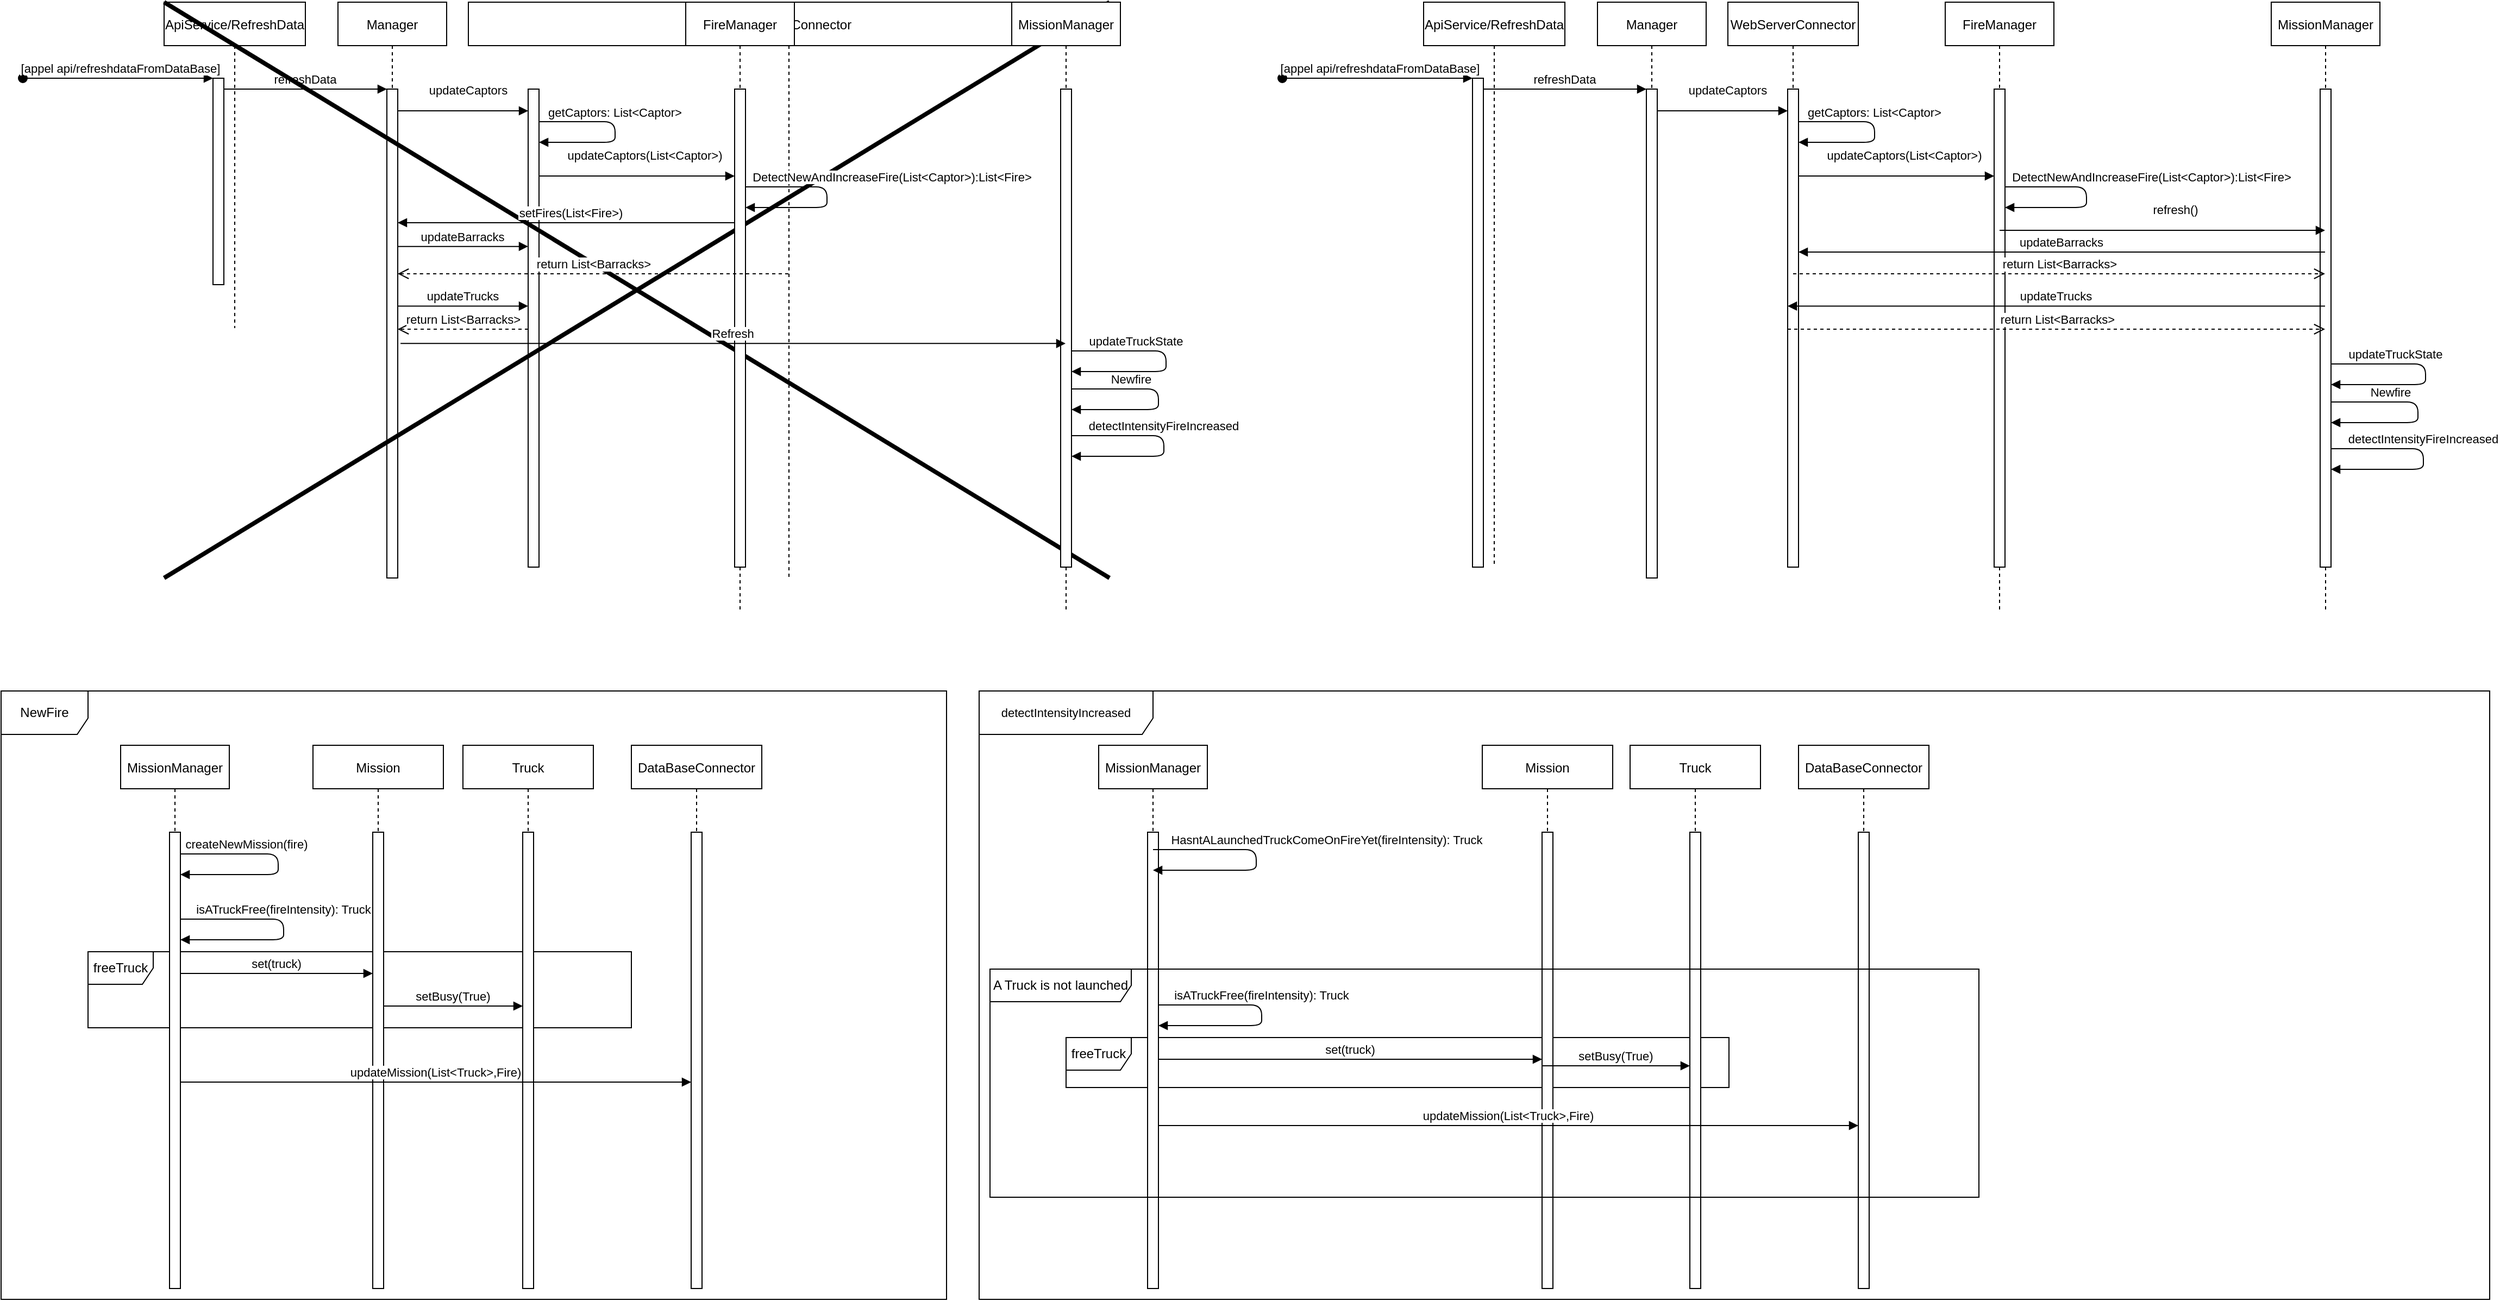 <mxfile version="14.0.5" type="github">
  <diagram id="kgpKYQtTHZ0yAKxKKP6v" name="Page-1">
    <mxGraphModel dx="2404" dy="757" grid="1" gridSize="10" guides="1" tooltips="1" connect="1" arrows="1" fold="1" page="1" pageScale="1" pageWidth="850" pageHeight="1100" math="0" shadow="0">
      <root>
        <mxCell id="0" />
        <mxCell id="1" parent="0" />
        <mxCell id="GZD4Xb3dl9BsiS5UBGIe-11" value="NewFire" style="shape=umlFrame;whiteSpace=wrap;html=1;width=80;height=40;" parent="1" vertex="1">
          <mxGeometry x="-60" y="714" width="870" height="560" as="geometry" />
        </mxCell>
        <mxCell id="GZD4Xb3dl9BsiS5UBGIe-26" value="freeTruck" style="shape=umlFrame;whiteSpace=wrap;html=1;" parent="1" vertex="1">
          <mxGeometry x="20" y="954" width="500" height="70" as="geometry" />
        </mxCell>
        <mxCell id="3nuBFxr9cyL0pnOWT2aG-1" value="ApiService/RefreshData" style="shape=umlLifeline;perimeter=lifelinePerimeter;container=1;collapsible=0;recursiveResize=0;rounded=0;shadow=0;strokeWidth=1;" parent="1" vertex="1">
          <mxGeometry x="90" y="80" width="130" height="300" as="geometry" />
        </mxCell>
        <mxCell id="3nuBFxr9cyL0pnOWT2aG-2" value="" style="points=[];perimeter=orthogonalPerimeter;rounded=0;shadow=0;strokeWidth=1;" parent="3nuBFxr9cyL0pnOWT2aG-1" vertex="1">
          <mxGeometry x="45" y="70" width="10" height="190" as="geometry" />
        </mxCell>
        <mxCell id="3nuBFxr9cyL0pnOWT2aG-3" value="[appel api/refreshdataFromDataBase]" style="verticalAlign=bottom;startArrow=oval;endArrow=block;startSize=8;shadow=0;strokeWidth=1;" parent="3nuBFxr9cyL0pnOWT2aG-1" target="3nuBFxr9cyL0pnOWT2aG-2" edge="1">
          <mxGeometry x="0.029" relative="1" as="geometry">
            <mxPoint x="-130" y="70" as="sourcePoint" />
            <mxPoint as="offset" />
          </mxGeometry>
        </mxCell>
        <mxCell id="3nuBFxr9cyL0pnOWT2aG-5" value="Manager" style="shape=umlLifeline;perimeter=lifelinePerimeter;container=1;collapsible=0;recursiveResize=0;rounded=0;shadow=0;strokeWidth=1;" parent="1" vertex="1">
          <mxGeometry x="250" y="80" width="100" height="530" as="geometry" />
        </mxCell>
        <mxCell id="3nuBFxr9cyL0pnOWT2aG-6" value="" style="points=[];perimeter=orthogonalPerimeter;rounded=0;shadow=0;strokeWidth=1;" parent="3nuBFxr9cyL0pnOWT2aG-5" vertex="1">
          <mxGeometry x="45" y="80" width="10" height="450" as="geometry" />
        </mxCell>
        <mxCell id="3nuBFxr9cyL0pnOWT2aG-8" value="refreshData" style="verticalAlign=bottom;endArrow=block;entryX=0;entryY=0;shadow=0;strokeWidth=1;" parent="1" source="3nuBFxr9cyL0pnOWT2aG-2" target="3nuBFxr9cyL0pnOWT2aG-6" edge="1">
          <mxGeometry relative="1" as="geometry">
            <mxPoint x="275" y="160" as="sourcePoint" />
          </mxGeometry>
        </mxCell>
        <mxCell id="DopvcjN36Z4AIwr0QMlW-1" value="WebServerConnector" style="shape=umlLifeline;perimeter=lifelinePerimeter;container=1;collapsible=0;recursiveResize=0;rounded=0;shadow=0;strokeWidth=1;" parent="1" vertex="1">
          <mxGeometry x="370" y="80" width="590" height="530" as="geometry" />
        </mxCell>
        <mxCell id="DopvcjN36Z4AIwr0QMlW-2" value="" style="points=[];perimeter=orthogonalPerimeter;rounded=0;shadow=0;strokeWidth=1;" parent="DopvcjN36Z4AIwr0QMlW-1" vertex="1">
          <mxGeometry x="55" y="80" width="10" height="440" as="geometry" />
        </mxCell>
        <mxCell id="GZD4Xb3dl9BsiS5UBGIe-30" value="getCaptors: List&lt;Captor&gt;" style="verticalAlign=bottom;endArrow=block;shadow=0;strokeWidth=1;" parent="DopvcjN36Z4AIwr0QMlW-1" source="DopvcjN36Z4AIwr0QMlW-2" target="DopvcjN36Z4AIwr0QMlW-2" edge="1">
          <mxGeometry x="-0.112" relative="1" as="geometry">
            <mxPoint x="60" y="110" as="sourcePoint" />
            <mxPoint x="60" y="129" as="targetPoint" />
            <Array as="points">
              <mxPoint x="135" y="110" />
              <mxPoint x="135" y="129" />
            </Array>
            <mxPoint as="offset" />
          </mxGeometry>
        </mxCell>
        <mxCell id="GZD4Xb3dl9BsiS5UBGIe-89" value="" style="shape=umlDestroy;whiteSpace=wrap;html=1;strokeWidth=4;" parent="DopvcjN36Z4AIwr0QMlW-1" vertex="1">
          <mxGeometry x="-280" width="870" height="530" as="geometry" />
        </mxCell>
        <mxCell id="DopvcjN36Z4AIwr0QMlW-5" value="updateBarracks" style="verticalAlign=bottom;endArrow=block;shadow=0;strokeWidth=1;exitX=0.979;exitY=0.374;exitDx=0;exitDy=0;exitPerimeter=0;" parent="1" target="DopvcjN36Z4AIwr0QMlW-2" edge="1">
          <mxGeometry relative="1" as="geometry">
            <mxPoint x="304.79" y="304.84" as="sourcePoint" />
            <mxPoint x="430" y="305" as="targetPoint" />
          </mxGeometry>
        </mxCell>
        <mxCell id="DopvcjN36Z4AIwr0QMlW-16" value="MissionManager" style="shape=umlLifeline;perimeter=lifelinePerimeter;container=1;collapsible=0;recursiveResize=0;rounded=0;shadow=0;strokeWidth=1;" parent="1" vertex="1">
          <mxGeometry x="870" y="80" width="100" height="560" as="geometry" />
        </mxCell>
        <mxCell id="DopvcjN36Z4AIwr0QMlW-17" value="" style="points=[];perimeter=orthogonalPerimeter;rounded=0;shadow=0;strokeWidth=1;" parent="DopvcjN36Z4AIwr0QMlW-16" vertex="1">
          <mxGeometry x="45" y="80" width="10" height="440" as="geometry" />
        </mxCell>
        <mxCell id="GZD4Xb3dl9BsiS5UBGIe-1" value="Newfire" style="verticalAlign=bottom;endArrow=block;shadow=0;strokeWidth=1;" parent="DopvcjN36Z4AIwr0QMlW-16" edge="1">
          <mxGeometry x="-0.386" relative="1" as="geometry">
            <mxPoint x="55" y="356" as="sourcePoint" />
            <mxPoint x="55" y="375" as="targetPoint" />
            <Array as="points">
              <mxPoint x="135" y="356" />
              <mxPoint x="135" y="375" />
            </Array>
            <mxPoint as="offset" />
          </mxGeometry>
        </mxCell>
        <mxCell id="GZD4Xb3dl9BsiS5UBGIe-5" value="detectIntensityFireIncreased" style="verticalAlign=bottom;endArrow=block;shadow=0;strokeWidth=1;" parent="DopvcjN36Z4AIwr0QMlW-16" edge="1">
          <mxGeometry x="-0.101" relative="1" as="geometry">
            <mxPoint x="55" y="399" as="sourcePoint" />
            <mxPoint x="55" y="418" as="targetPoint" />
            <Array as="points">
              <mxPoint x="140" y="399" />
              <mxPoint x="140" y="418" />
            </Array>
            <mxPoint as="offset" />
          </mxGeometry>
        </mxCell>
        <mxCell id="GZD4Xb3dl9BsiS5UBGIe-60" value="updateTruckState" style="verticalAlign=bottom;endArrow=block;shadow=0;strokeWidth=1;" parent="DopvcjN36Z4AIwr0QMlW-16" source="DopvcjN36Z4AIwr0QMlW-17" target="DopvcjN36Z4AIwr0QMlW-17" edge="1">
          <mxGeometry x="-0.386" relative="1" as="geometry">
            <mxPoint x="62" y="321" as="sourcePoint" />
            <mxPoint x="62" y="340" as="targetPoint" />
            <Array as="points">
              <mxPoint x="142" y="321" />
              <mxPoint x="142" y="340" />
            </Array>
            <mxPoint as="offset" />
          </mxGeometry>
        </mxCell>
        <mxCell id="GZD4Xb3dl9BsiS5UBGIe-2" value="setFires(List&lt;Fire&gt;)" style="verticalAlign=bottom;endArrow=block;shadow=0;strokeWidth=1;" parent="1" source="GZD4Xb3dl9BsiS5UBGIe-48" edge="1">
          <mxGeometry x="-0.03" relative="1" as="geometry">
            <mxPoint x="425" y="283" as="sourcePoint" />
            <mxPoint x="305" y="283" as="targetPoint" />
            <mxPoint as="offset" />
          </mxGeometry>
        </mxCell>
        <mxCell id="GZD4Xb3dl9BsiS5UBGIe-12" value="MissionManager" style="shape=umlLifeline;perimeter=lifelinePerimeter;container=1;collapsible=0;recursiveResize=0;rounded=0;shadow=0;strokeWidth=1;" parent="1" vertex="1">
          <mxGeometry x="50" y="764" width="100" height="500" as="geometry" />
        </mxCell>
        <mxCell id="GZD4Xb3dl9BsiS5UBGIe-13" value="" style="points=[];perimeter=orthogonalPerimeter;rounded=0;shadow=0;strokeWidth=1;" parent="GZD4Xb3dl9BsiS5UBGIe-12" vertex="1">
          <mxGeometry x="45" y="80" width="10" height="420" as="geometry" />
        </mxCell>
        <mxCell id="GZD4Xb3dl9BsiS5UBGIe-20" value="createNewMission(fire)" style="verticalAlign=bottom;endArrow=block;shadow=0;strokeWidth=1;" parent="GZD4Xb3dl9BsiS5UBGIe-12" source="GZD4Xb3dl9BsiS5UBGIe-13" target="GZD4Xb3dl9BsiS5UBGIe-13" edge="1">
          <mxGeometry x="-0.386" relative="1" as="geometry">
            <mxPoint x="65" y="100" as="sourcePoint" />
            <mxPoint x="65" y="119" as="targetPoint" />
            <Array as="points">
              <mxPoint x="145" y="100" />
              <mxPoint x="145" y="119" />
            </Array>
            <mxPoint as="offset" />
          </mxGeometry>
        </mxCell>
        <mxCell id="GZD4Xb3dl9BsiS5UBGIe-21" value="isATruckFree(fireIntensity): Truck" style="verticalAlign=bottom;endArrow=block;shadow=0;strokeWidth=1;" parent="GZD4Xb3dl9BsiS5UBGIe-12" source="GZD4Xb3dl9BsiS5UBGIe-13" target="GZD4Xb3dl9BsiS5UBGIe-13" edge="1">
          <mxGeometry x="-0.091" relative="1" as="geometry">
            <mxPoint x="60" y="160" as="sourcePoint" />
            <mxPoint x="60" y="179" as="targetPoint" />
            <Array as="points">
              <mxPoint x="150" y="160" />
              <mxPoint x="150" y="179" />
            </Array>
            <mxPoint as="offset" />
          </mxGeometry>
        </mxCell>
        <mxCell id="GZD4Xb3dl9BsiS5UBGIe-18" value="Truck" style="shape=umlLifeline;perimeter=lifelinePerimeter;container=1;collapsible=0;recursiveResize=0;rounded=0;shadow=0;strokeWidth=1;" parent="1" vertex="1">
          <mxGeometry x="365" y="764" width="120" height="500" as="geometry" />
        </mxCell>
        <mxCell id="GZD4Xb3dl9BsiS5UBGIe-19" value="" style="points=[];perimeter=orthogonalPerimeter;rounded=0;shadow=0;strokeWidth=1;" parent="GZD4Xb3dl9BsiS5UBGIe-18" vertex="1">
          <mxGeometry x="55" y="80" width="10" height="420" as="geometry" />
        </mxCell>
        <mxCell id="GZD4Xb3dl9BsiS5UBGIe-23" value="Mission" style="shape=umlLifeline;perimeter=lifelinePerimeter;container=1;collapsible=0;recursiveResize=0;rounded=0;shadow=0;strokeWidth=1;" parent="1" vertex="1">
          <mxGeometry x="227" y="764" width="120" height="500" as="geometry" />
        </mxCell>
        <mxCell id="GZD4Xb3dl9BsiS5UBGIe-24" value="" style="points=[];perimeter=orthogonalPerimeter;rounded=0;shadow=0;strokeWidth=1;" parent="GZD4Xb3dl9BsiS5UBGIe-23" vertex="1">
          <mxGeometry x="55" y="80" width="10" height="420" as="geometry" />
        </mxCell>
        <mxCell id="GZD4Xb3dl9BsiS5UBGIe-25" value="set(truck)" style="verticalAlign=bottom;endArrow=block;shadow=0;strokeWidth=1;" parent="1" source="GZD4Xb3dl9BsiS5UBGIe-13" target="GZD4Xb3dl9BsiS5UBGIe-24" edge="1">
          <mxGeometry relative="1" as="geometry">
            <mxPoint x="90.0" y="964" as="sourcePoint" />
            <mxPoint x="401.93" y="964" as="targetPoint" />
            <Array as="points">
              <mxPoint x="230" y="974" />
            </Array>
          </mxGeometry>
        </mxCell>
        <mxCell id="GZD4Xb3dl9BsiS5UBGIe-27" value="DataBaseConnector" style="shape=umlLifeline;perimeter=lifelinePerimeter;container=1;collapsible=0;recursiveResize=0;rounded=0;shadow=0;strokeWidth=1;" parent="1" vertex="1">
          <mxGeometry x="520" y="764" width="120" height="500" as="geometry" />
        </mxCell>
        <mxCell id="GZD4Xb3dl9BsiS5UBGIe-28" value="" style="points=[];perimeter=orthogonalPerimeter;rounded=0;shadow=0;strokeWidth=1;" parent="GZD4Xb3dl9BsiS5UBGIe-27" vertex="1">
          <mxGeometry x="55" y="80" width="10" height="420" as="geometry" />
        </mxCell>
        <mxCell id="GZD4Xb3dl9BsiS5UBGIe-29" value="setBusy(True)" style="verticalAlign=bottom;endArrow=block;shadow=0;strokeWidth=1;" parent="1" source="GZD4Xb3dl9BsiS5UBGIe-24" target="GZD4Xb3dl9BsiS5UBGIe-19" edge="1">
          <mxGeometry relative="1" as="geometry">
            <mxPoint x="290" y="1004" as="sourcePoint" />
            <mxPoint x="460" y="1004" as="targetPoint" />
            <Array as="points">
              <mxPoint x="415" y="1004" />
            </Array>
          </mxGeometry>
        </mxCell>
        <mxCell id="GZD4Xb3dl9BsiS5UBGIe-31" value="updateMission(List&lt;Truck&gt;,Fire)" style="verticalAlign=bottom;endArrow=block;shadow=0;strokeWidth=1;" parent="1" source="GZD4Xb3dl9BsiS5UBGIe-13" target="GZD4Xb3dl9BsiS5UBGIe-28" edge="1">
          <mxGeometry relative="1" as="geometry">
            <mxPoint x="115" y="1074" as="sourcePoint" />
            <mxPoint x="285" y="1074" as="targetPoint" />
            <Array as="points">
              <mxPoint x="240" y="1074" />
            </Array>
          </mxGeometry>
        </mxCell>
        <mxCell id="GZD4Xb3dl9BsiS5UBGIe-32" value="&lt;span style=&quot;font-size: 11px ; background-color: rgb(255 , 255 , 255)&quot;&gt;detectIntensityIncreased&lt;/span&gt;" style="shape=umlFrame;whiteSpace=wrap;html=1;width=160;height=40;" parent="1" vertex="1">
          <mxGeometry x="840" y="714" width="1390" height="560" as="geometry" />
        </mxCell>
        <mxCell id="GZD4Xb3dl9BsiS5UBGIe-33" value="freeTruck" style="shape=umlFrame;whiteSpace=wrap;html=1;" parent="1" vertex="1">
          <mxGeometry x="920" y="1033" width="610" height="46" as="geometry" />
        </mxCell>
        <mxCell id="GZD4Xb3dl9BsiS5UBGIe-34" value="MissionManager" style="shape=umlLifeline;perimeter=lifelinePerimeter;container=1;collapsible=0;recursiveResize=0;rounded=0;shadow=0;strokeWidth=1;" parent="1" vertex="1">
          <mxGeometry x="950" y="764" width="100" height="500" as="geometry" />
        </mxCell>
        <mxCell id="GZD4Xb3dl9BsiS5UBGIe-35" value="" style="points=[];perimeter=orthogonalPerimeter;rounded=0;shadow=0;strokeWidth=1;" parent="GZD4Xb3dl9BsiS5UBGIe-34" vertex="1">
          <mxGeometry x="45" y="80" width="10" height="420" as="geometry" />
        </mxCell>
        <mxCell id="GZD4Xb3dl9BsiS5UBGIe-37" value="isATruckFree(fireIntensity): Truck" style="verticalAlign=bottom;endArrow=block;shadow=0;strokeWidth=1;" parent="GZD4Xb3dl9BsiS5UBGIe-34" edge="1">
          <mxGeometry x="-0.091" relative="1" as="geometry">
            <mxPoint x="55.0" y="239" as="sourcePoint" />
            <mxPoint x="55.0" y="258" as="targetPoint" />
            <Array as="points">
              <mxPoint x="150" y="239" />
              <mxPoint x="150" y="258" />
            </Array>
            <mxPoint as="offset" />
          </mxGeometry>
        </mxCell>
        <mxCell id="GZD4Xb3dl9BsiS5UBGIe-38" value="Truck" style="shape=umlLifeline;perimeter=lifelinePerimeter;container=1;collapsible=0;recursiveResize=0;rounded=0;shadow=0;strokeWidth=1;" parent="1" vertex="1">
          <mxGeometry x="1439" y="764" width="120" height="500" as="geometry" />
        </mxCell>
        <mxCell id="GZD4Xb3dl9BsiS5UBGIe-39" value="" style="points=[];perimeter=orthogonalPerimeter;rounded=0;shadow=0;strokeWidth=1;" parent="GZD4Xb3dl9BsiS5UBGIe-38" vertex="1">
          <mxGeometry x="55" y="80" width="10" height="420" as="geometry" />
        </mxCell>
        <mxCell id="GZD4Xb3dl9BsiS5UBGIe-40" value="Mission" style="shape=umlLifeline;perimeter=lifelinePerimeter;container=1;collapsible=0;recursiveResize=0;rounded=0;shadow=0;strokeWidth=1;" parent="1" vertex="1">
          <mxGeometry x="1303" y="764" width="120" height="500" as="geometry" />
        </mxCell>
        <mxCell id="GZD4Xb3dl9BsiS5UBGIe-41" value="" style="points=[];perimeter=orthogonalPerimeter;rounded=0;shadow=0;strokeWidth=1;" parent="GZD4Xb3dl9BsiS5UBGIe-40" vertex="1">
          <mxGeometry x="55" y="80" width="10" height="420" as="geometry" />
        </mxCell>
        <mxCell id="GZD4Xb3dl9BsiS5UBGIe-42" value="set(truck)" style="verticalAlign=bottom;endArrow=block;shadow=0;strokeWidth=1;" parent="1" edge="1">
          <mxGeometry relative="1" as="geometry">
            <mxPoint x="1005.0" y="1053" as="sourcePoint" />
            <mxPoint x="1358" y="1053" as="targetPoint" />
            <Array as="points">
              <mxPoint x="1130" y="1053" />
            </Array>
          </mxGeometry>
        </mxCell>
        <mxCell id="GZD4Xb3dl9BsiS5UBGIe-43" value="DataBaseConnector" style="shape=umlLifeline;perimeter=lifelinePerimeter;container=1;collapsible=0;recursiveResize=0;rounded=0;shadow=0;strokeWidth=1;" parent="1" vertex="1">
          <mxGeometry x="1594" y="764" width="120" height="500" as="geometry" />
        </mxCell>
        <mxCell id="GZD4Xb3dl9BsiS5UBGIe-44" value="" style="points=[];perimeter=orthogonalPerimeter;rounded=0;shadow=0;strokeWidth=1;" parent="GZD4Xb3dl9BsiS5UBGIe-43" vertex="1">
          <mxGeometry x="55" y="80" width="10" height="420" as="geometry" />
        </mxCell>
        <mxCell id="GZD4Xb3dl9BsiS5UBGIe-45" value="setBusy(True)" style="verticalAlign=bottom;endArrow=block;shadow=0;strokeWidth=1;" parent="1" edge="1">
          <mxGeometry relative="1" as="geometry">
            <mxPoint x="1358" y="1059.0" as="sourcePoint" />
            <mxPoint x="1494.0" y="1059.0" as="targetPoint" />
            <Array as="points">
              <mxPoint x="1358" y="1059" />
            </Array>
          </mxGeometry>
        </mxCell>
        <mxCell id="GZD4Xb3dl9BsiS5UBGIe-46" value="updateMission(List&lt;Truck&gt;,Fire)" style="verticalAlign=bottom;endArrow=block;shadow=0;strokeWidth=1;" parent="1" edge="1">
          <mxGeometry relative="1" as="geometry">
            <mxPoint x="1005.0" y="1114" as="sourcePoint" />
            <mxPoint x="1649.0" y="1114" as="targetPoint" />
            <Array as="points">
              <mxPoint x="1140" y="1114" />
            </Array>
          </mxGeometry>
        </mxCell>
        <mxCell id="GZD4Xb3dl9BsiS5UBGIe-47" value="FireManager" style="shape=umlLifeline;perimeter=lifelinePerimeter;container=1;collapsible=0;recursiveResize=0;rounded=0;shadow=0;strokeWidth=1;" parent="1" vertex="1">
          <mxGeometry x="570" y="80" width="100" height="560" as="geometry" />
        </mxCell>
        <mxCell id="GZD4Xb3dl9BsiS5UBGIe-48" value="" style="points=[];perimeter=orthogonalPerimeter;rounded=0;shadow=0;strokeWidth=1;" parent="GZD4Xb3dl9BsiS5UBGIe-47" vertex="1">
          <mxGeometry x="45" y="80" width="10" height="440" as="geometry" />
        </mxCell>
        <mxCell id="GZD4Xb3dl9BsiS5UBGIe-55" value="DetectNewAndIncreaseFire(List&lt;Captor&gt;):List&lt;Fire&gt;" style="verticalAlign=bottom;endArrow=block;shadow=0;strokeWidth=1;" parent="GZD4Xb3dl9BsiS5UBGIe-47" source="GZD4Xb3dl9BsiS5UBGIe-48" target="GZD4Xb3dl9BsiS5UBGIe-48" edge="1">
          <mxGeometry x="-0.112" y="60" relative="1" as="geometry">
            <mxPoint x="60" y="170.0" as="sourcePoint" />
            <mxPoint x="60" y="189.0" as="targetPoint" />
            <Array as="points">
              <mxPoint x="130" y="170" />
              <mxPoint x="130" y="189" />
            </Array>
            <mxPoint as="offset" />
          </mxGeometry>
        </mxCell>
        <mxCell id="DopvcjN36Z4AIwr0QMlW-22" value="Refresh" style="verticalAlign=bottom;endArrow=block;shadow=0;strokeWidth=1;exitX=1.257;exitY=0.493;exitDx=0;exitDy=0;exitPerimeter=0;" parent="1" target="DopvcjN36Z4AIwr0QMlW-16" edge="1">
          <mxGeometry relative="1" as="geometry">
            <mxPoint x="307.57" y="394.13" as="sourcePoint" />
            <mxPoint x="872" y="394.13" as="targetPoint" />
          </mxGeometry>
        </mxCell>
        <mxCell id="GZD4Xb3dl9BsiS5UBGIe-52" value="updateCaptors" style="verticalAlign=bottom;endArrow=block;shadow=0;strokeWidth=1;" parent="1" source="3nuBFxr9cyL0pnOWT2aG-6" target="DopvcjN36Z4AIwr0QMlW-2" edge="1">
          <mxGeometry x="0.083" y="10" relative="1" as="geometry">
            <mxPoint x="314.89" y="180.0" as="sourcePoint" />
            <mxPoint x="435.1" y="180.0" as="targetPoint" />
            <Array as="points">
              <mxPoint x="390" y="180" />
            </Array>
            <mxPoint as="offset" />
          </mxGeometry>
        </mxCell>
        <mxCell id="GZD4Xb3dl9BsiS5UBGIe-54" value="updateCaptors(List&lt;Captor&gt;)" style="verticalAlign=bottom;endArrow=block;shadow=0;strokeWidth=1;" parent="1" source="DopvcjN36Z4AIwr0QMlW-2" target="GZD4Xb3dl9BsiS5UBGIe-48" edge="1">
          <mxGeometry x="0.083" y="10" relative="1" as="geometry">
            <mxPoint x="440" y="240.0" as="sourcePoint" />
            <mxPoint x="560" y="240.0" as="targetPoint" />
            <Array as="points">
              <mxPoint x="525" y="240" />
            </Array>
            <mxPoint as="offset" />
          </mxGeometry>
        </mxCell>
        <mxCell id="GZD4Xb3dl9BsiS5UBGIe-56" value="updateTrucks" style="verticalAlign=bottom;endArrow=block;shadow=0;strokeWidth=1;" parent="1" edge="1">
          <mxGeometry relative="1" as="geometry">
            <mxPoint x="305" y="359.71" as="sourcePoint" />
            <mxPoint x="425" y="359.71" as="targetPoint" />
            <Array as="points">
              <mxPoint x="390" y="359.71" />
            </Array>
          </mxGeometry>
        </mxCell>
        <mxCell id="GZD4Xb3dl9BsiS5UBGIe-57" value="return List&amp;lt;Barracks&amp;gt;" style="html=1;verticalAlign=bottom;endArrow=open;dashed=1;endSize=8;" parent="1" source="DopvcjN36Z4AIwr0QMlW-1" target="3nuBFxr9cyL0pnOWT2aG-6" edge="1">
          <mxGeometry relative="1" as="geometry">
            <mxPoint x="400" y="330" as="sourcePoint" />
            <mxPoint x="320" y="330" as="targetPoint" />
            <Array as="points">
              <mxPoint x="320" y="330" />
            </Array>
          </mxGeometry>
        </mxCell>
        <mxCell id="GZD4Xb3dl9BsiS5UBGIe-58" value="return List&amp;lt;Barracks&amp;gt;" style="html=1;verticalAlign=bottom;endArrow=open;dashed=1;endSize=8;" parent="1" edge="1">
          <mxGeometry relative="1" as="geometry">
            <mxPoint x="425" y="381" as="sourcePoint" />
            <mxPoint x="305" y="381" as="targetPoint" />
            <Array as="points">
              <mxPoint x="330" y="381" />
            </Array>
          </mxGeometry>
        </mxCell>
        <mxCell id="GZD4Xb3dl9BsiS5UBGIe-62" value="ApiService/RefreshData" style="shape=umlLifeline;perimeter=lifelinePerimeter;container=1;collapsible=0;recursiveResize=0;rounded=0;shadow=0;strokeWidth=1;" parent="1" vertex="1">
          <mxGeometry x="1249" y="80" width="130" height="520" as="geometry" />
        </mxCell>
        <mxCell id="GZD4Xb3dl9BsiS5UBGIe-63" value="" style="points=[];perimeter=orthogonalPerimeter;rounded=0;shadow=0;strokeWidth=1;" parent="GZD4Xb3dl9BsiS5UBGIe-62" vertex="1">
          <mxGeometry x="45" y="70" width="10" height="450" as="geometry" />
        </mxCell>
        <mxCell id="GZD4Xb3dl9BsiS5UBGIe-64" value="[appel api/refreshdataFromDataBase]" style="verticalAlign=bottom;startArrow=oval;endArrow=block;startSize=8;shadow=0;strokeWidth=1;" parent="GZD4Xb3dl9BsiS5UBGIe-62" target="GZD4Xb3dl9BsiS5UBGIe-63" edge="1">
          <mxGeometry x="0.029" relative="1" as="geometry">
            <mxPoint x="-130" y="70" as="sourcePoint" />
            <mxPoint as="offset" />
          </mxGeometry>
        </mxCell>
        <mxCell id="GZD4Xb3dl9BsiS5UBGIe-65" value="Manager" style="shape=umlLifeline;perimeter=lifelinePerimeter;container=1;collapsible=0;recursiveResize=0;rounded=0;shadow=0;strokeWidth=1;" parent="1" vertex="1">
          <mxGeometry x="1409" y="80" width="100" height="530" as="geometry" />
        </mxCell>
        <mxCell id="GZD4Xb3dl9BsiS5UBGIe-66" value="" style="points=[];perimeter=orthogonalPerimeter;rounded=0;shadow=0;strokeWidth=1;" parent="GZD4Xb3dl9BsiS5UBGIe-65" vertex="1">
          <mxGeometry x="45" y="80" width="10" height="450" as="geometry" />
        </mxCell>
        <mxCell id="GZD4Xb3dl9BsiS5UBGIe-67" value="refreshData" style="verticalAlign=bottom;endArrow=block;entryX=0;entryY=0;shadow=0;strokeWidth=1;" parent="1" source="GZD4Xb3dl9BsiS5UBGIe-63" target="GZD4Xb3dl9BsiS5UBGIe-66" edge="1">
          <mxGeometry relative="1" as="geometry">
            <mxPoint x="1434" y="160" as="sourcePoint" />
          </mxGeometry>
        </mxCell>
        <mxCell id="GZD4Xb3dl9BsiS5UBGIe-68" value="WebServerConnector" style="shape=umlLifeline;perimeter=lifelinePerimeter;container=1;collapsible=0;recursiveResize=0;rounded=0;shadow=0;strokeWidth=1;" parent="1" vertex="1">
          <mxGeometry x="1529" y="80" width="120" height="520" as="geometry" />
        </mxCell>
        <mxCell id="GZD4Xb3dl9BsiS5UBGIe-69" value="" style="points=[];perimeter=orthogonalPerimeter;rounded=0;shadow=0;strokeWidth=1;" parent="GZD4Xb3dl9BsiS5UBGIe-68" vertex="1">
          <mxGeometry x="55" y="80" width="10" height="440" as="geometry" />
        </mxCell>
        <mxCell id="GZD4Xb3dl9BsiS5UBGIe-70" value="getCaptors: List&lt;Captor&gt;" style="verticalAlign=bottom;endArrow=block;shadow=0;strokeWidth=1;" parent="GZD4Xb3dl9BsiS5UBGIe-68" source="GZD4Xb3dl9BsiS5UBGIe-69" target="GZD4Xb3dl9BsiS5UBGIe-69" edge="1">
          <mxGeometry x="-0.112" relative="1" as="geometry">
            <mxPoint x="60" y="110" as="sourcePoint" />
            <mxPoint x="60" y="129" as="targetPoint" />
            <Array as="points">
              <mxPoint x="135" y="110" />
              <mxPoint x="135" y="129" />
            </Array>
            <mxPoint as="offset" />
          </mxGeometry>
        </mxCell>
        <mxCell id="GZD4Xb3dl9BsiS5UBGIe-72" value="MissionManager" style="shape=umlLifeline;perimeter=lifelinePerimeter;container=1;collapsible=0;recursiveResize=0;rounded=0;shadow=0;strokeWidth=1;" parent="1" vertex="1">
          <mxGeometry x="2029" y="80" width="100" height="560" as="geometry" />
        </mxCell>
        <mxCell id="GZD4Xb3dl9BsiS5UBGIe-73" value="" style="points=[];perimeter=orthogonalPerimeter;rounded=0;shadow=0;strokeWidth=1;" parent="GZD4Xb3dl9BsiS5UBGIe-72" vertex="1">
          <mxGeometry x="45" y="80" width="10" height="440" as="geometry" />
        </mxCell>
        <mxCell id="GZD4Xb3dl9BsiS5UBGIe-74" value="Newfire" style="verticalAlign=bottom;endArrow=block;shadow=0;strokeWidth=1;" parent="GZD4Xb3dl9BsiS5UBGIe-72" edge="1">
          <mxGeometry x="-0.386" relative="1" as="geometry">
            <mxPoint x="55" y="368" as="sourcePoint" />
            <mxPoint x="55" y="387" as="targetPoint" />
            <Array as="points">
              <mxPoint x="135" y="368" />
              <mxPoint x="135" y="387" />
            </Array>
            <mxPoint as="offset" />
          </mxGeometry>
        </mxCell>
        <mxCell id="GZD4Xb3dl9BsiS5UBGIe-75" value="detectIntensityFireIncreased" style="verticalAlign=bottom;endArrow=block;shadow=0;strokeWidth=1;" parent="GZD4Xb3dl9BsiS5UBGIe-72" edge="1">
          <mxGeometry x="-0.101" relative="1" as="geometry">
            <mxPoint x="55" y="411" as="sourcePoint" />
            <mxPoint x="55" y="430" as="targetPoint" />
            <Array as="points">
              <mxPoint x="140" y="411" />
              <mxPoint x="140" y="430" />
            </Array>
            <mxPoint as="offset" />
          </mxGeometry>
        </mxCell>
        <mxCell id="GZD4Xb3dl9BsiS5UBGIe-76" value="updateTruckState" style="verticalAlign=bottom;endArrow=block;shadow=0;strokeWidth=1;" parent="GZD4Xb3dl9BsiS5UBGIe-72" edge="1">
          <mxGeometry x="-0.386" relative="1" as="geometry">
            <mxPoint x="55" y="333" as="sourcePoint" />
            <mxPoint x="55" y="352" as="targetPoint" />
            <Array as="points">
              <mxPoint x="142" y="333" />
              <mxPoint x="142" y="352" />
            </Array>
            <mxPoint as="offset" />
          </mxGeometry>
        </mxCell>
        <mxCell id="GZD4Xb3dl9BsiS5UBGIe-78" value="FireManager" style="shape=umlLifeline;perimeter=lifelinePerimeter;container=1;collapsible=0;recursiveResize=0;rounded=0;shadow=0;strokeWidth=1;" parent="1" vertex="1">
          <mxGeometry x="1729" y="80" width="100" height="560" as="geometry" />
        </mxCell>
        <mxCell id="GZD4Xb3dl9BsiS5UBGIe-79" value="" style="points=[];perimeter=orthogonalPerimeter;rounded=0;shadow=0;strokeWidth=1;" parent="GZD4Xb3dl9BsiS5UBGIe-78" vertex="1">
          <mxGeometry x="45" y="80" width="10" height="440" as="geometry" />
        </mxCell>
        <mxCell id="GZD4Xb3dl9BsiS5UBGIe-80" value="DetectNewAndIncreaseFire(List&lt;Captor&gt;):List&lt;Fire&gt;" style="verticalAlign=bottom;endArrow=block;shadow=0;strokeWidth=1;" parent="GZD4Xb3dl9BsiS5UBGIe-78" source="GZD4Xb3dl9BsiS5UBGIe-79" target="GZD4Xb3dl9BsiS5UBGIe-79" edge="1">
          <mxGeometry x="-0.112" y="60" relative="1" as="geometry">
            <mxPoint x="60" y="170.0" as="sourcePoint" />
            <mxPoint x="60" y="189.0" as="targetPoint" />
            <Array as="points">
              <mxPoint x="130" y="170" />
              <mxPoint x="130" y="189" />
            </Array>
            <mxPoint as="offset" />
          </mxGeometry>
        </mxCell>
        <mxCell id="GZD4Xb3dl9BsiS5UBGIe-82" value="updateCaptors" style="verticalAlign=bottom;endArrow=block;shadow=0;strokeWidth=1;" parent="1" source="GZD4Xb3dl9BsiS5UBGIe-66" target="GZD4Xb3dl9BsiS5UBGIe-69" edge="1">
          <mxGeometry x="0.083" y="10" relative="1" as="geometry">
            <mxPoint x="1473.89" y="180.0" as="sourcePoint" />
            <mxPoint x="1594.1" y="180.0" as="targetPoint" />
            <Array as="points">
              <mxPoint x="1549" y="180" />
            </Array>
            <mxPoint as="offset" />
          </mxGeometry>
        </mxCell>
        <mxCell id="GZD4Xb3dl9BsiS5UBGIe-83" value="updateCaptors(List&lt;Captor&gt;)" style="verticalAlign=bottom;endArrow=block;shadow=0;strokeWidth=1;" parent="1" source="GZD4Xb3dl9BsiS5UBGIe-69" target="GZD4Xb3dl9BsiS5UBGIe-79" edge="1">
          <mxGeometry x="0.083" y="10" relative="1" as="geometry">
            <mxPoint x="1599" y="240.0" as="sourcePoint" />
            <mxPoint x="1719" y="240.0" as="targetPoint" />
            <Array as="points">
              <mxPoint x="1684" y="240" />
            </Array>
            <mxPoint as="offset" />
          </mxGeometry>
        </mxCell>
        <mxCell id="GZD4Xb3dl9BsiS5UBGIe-84" value="updateTrucks" style="verticalAlign=bottom;endArrow=block;shadow=0;strokeWidth=1;" parent="1" source="GZD4Xb3dl9BsiS5UBGIe-72" edge="1">
          <mxGeometry relative="1" as="geometry">
            <mxPoint x="1464" y="359.71" as="sourcePoint" />
            <mxPoint x="1584" y="359.71" as="targetPoint" />
            <Array as="points" />
          </mxGeometry>
        </mxCell>
        <mxCell id="GZD4Xb3dl9BsiS5UBGIe-85" value="return List&amp;lt;Barracks&amp;gt;" style="html=1;verticalAlign=bottom;endArrow=open;dashed=1;endSize=8;" parent="1" source="GZD4Xb3dl9BsiS5UBGIe-68" target="GZD4Xb3dl9BsiS5UBGIe-72" edge="1">
          <mxGeometry relative="1" as="geometry">
            <mxPoint x="1559" y="330" as="sourcePoint" />
            <mxPoint x="1479" y="330" as="targetPoint" />
            <Array as="points">
              <mxPoint x="1680" y="330" />
            </Array>
          </mxGeometry>
        </mxCell>
        <mxCell id="GZD4Xb3dl9BsiS5UBGIe-86" value="return List&amp;lt;Barracks&amp;gt;" style="html=1;verticalAlign=bottom;endArrow=open;dashed=1;endSize=8;" parent="1" target="GZD4Xb3dl9BsiS5UBGIe-72" edge="1">
          <mxGeometry relative="1" as="geometry">
            <mxPoint x="1584" y="381" as="sourcePoint" />
            <mxPoint x="1464" y="381" as="targetPoint" />
            <Array as="points" />
          </mxGeometry>
        </mxCell>
        <mxCell id="GZD4Xb3dl9BsiS5UBGIe-87" value="refresh()" style="verticalAlign=bottom;endArrow=block;shadow=0;strokeWidth=1;" parent="1" source="GZD4Xb3dl9BsiS5UBGIe-78" target="GZD4Xb3dl9BsiS5UBGIe-72" edge="1">
          <mxGeometry x="0.083" y="10" relative="1" as="geometry">
            <mxPoint x="1850" y="290" as="sourcePoint" />
            <mxPoint x="2030" y="290" as="targetPoint" />
            <Array as="points">
              <mxPoint x="1940" y="290" />
            </Array>
            <mxPoint as="offset" />
          </mxGeometry>
        </mxCell>
        <mxCell id="GZD4Xb3dl9BsiS5UBGIe-71" value="updateBarracks" style="verticalAlign=bottom;endArrow=block;shadow=0;strokeWidth=1;" parent="1" source="GZD4Xb3dl9BsiS5UBGIe-72" target="GZD4Xb3dl9BsiS5UBGIe-69" edge="1">
          <mxGeometry relative="1" as="geometry">
            <mxPoint x="1463.79" y="304.84" as="sourcePoint" />
            <mxPoint x="1589" y="305" as="targetPoint" />
            <Array as="points">
              <mxPoint x="1900" y="310" />
            </Array>
          </mxGeometry>
        </mxCell>
        <mxCell id="KDF3uTEyH0ih5DaAIvDB-1" value="HasntALaunchedTruckComeOnFireYet(fireIntensity): Truck" style="verticalAlign=bottom;endArrow=block;shadow=0;strokeWidth=1;" edge="1" parent="1">
          <mxGeometry x="-0.091" y="65" relative="1" as="geometry">
            <mxPoint x="1000.0" y="860" as="sourcePoint" />
            <mxPoint x="1000.0" y="879" as="targetPoint" />
            <Array as="points">
              <mxPoint x="1095" y="860" />
              <mxPoint x="1095" y="879" />
            </Array>
            <mxPoint as="offset" />
          </mxGeometry>
        </mxCell>
        <mxCell id="KDF3uTEyH0ih5DaAIvDB-3" value="A Truck is not launched" style="shape=umlFrame;whiteSpace=wrap;html=1;width=130;height=30;" vertex="1" parent="1">
          <mxGeometry x="850" y="970" width="910" height="210" as="geometry" />
        </mxCell>
      </root>
    </mxGraphModel>
  </diagram>
</mxfile>
